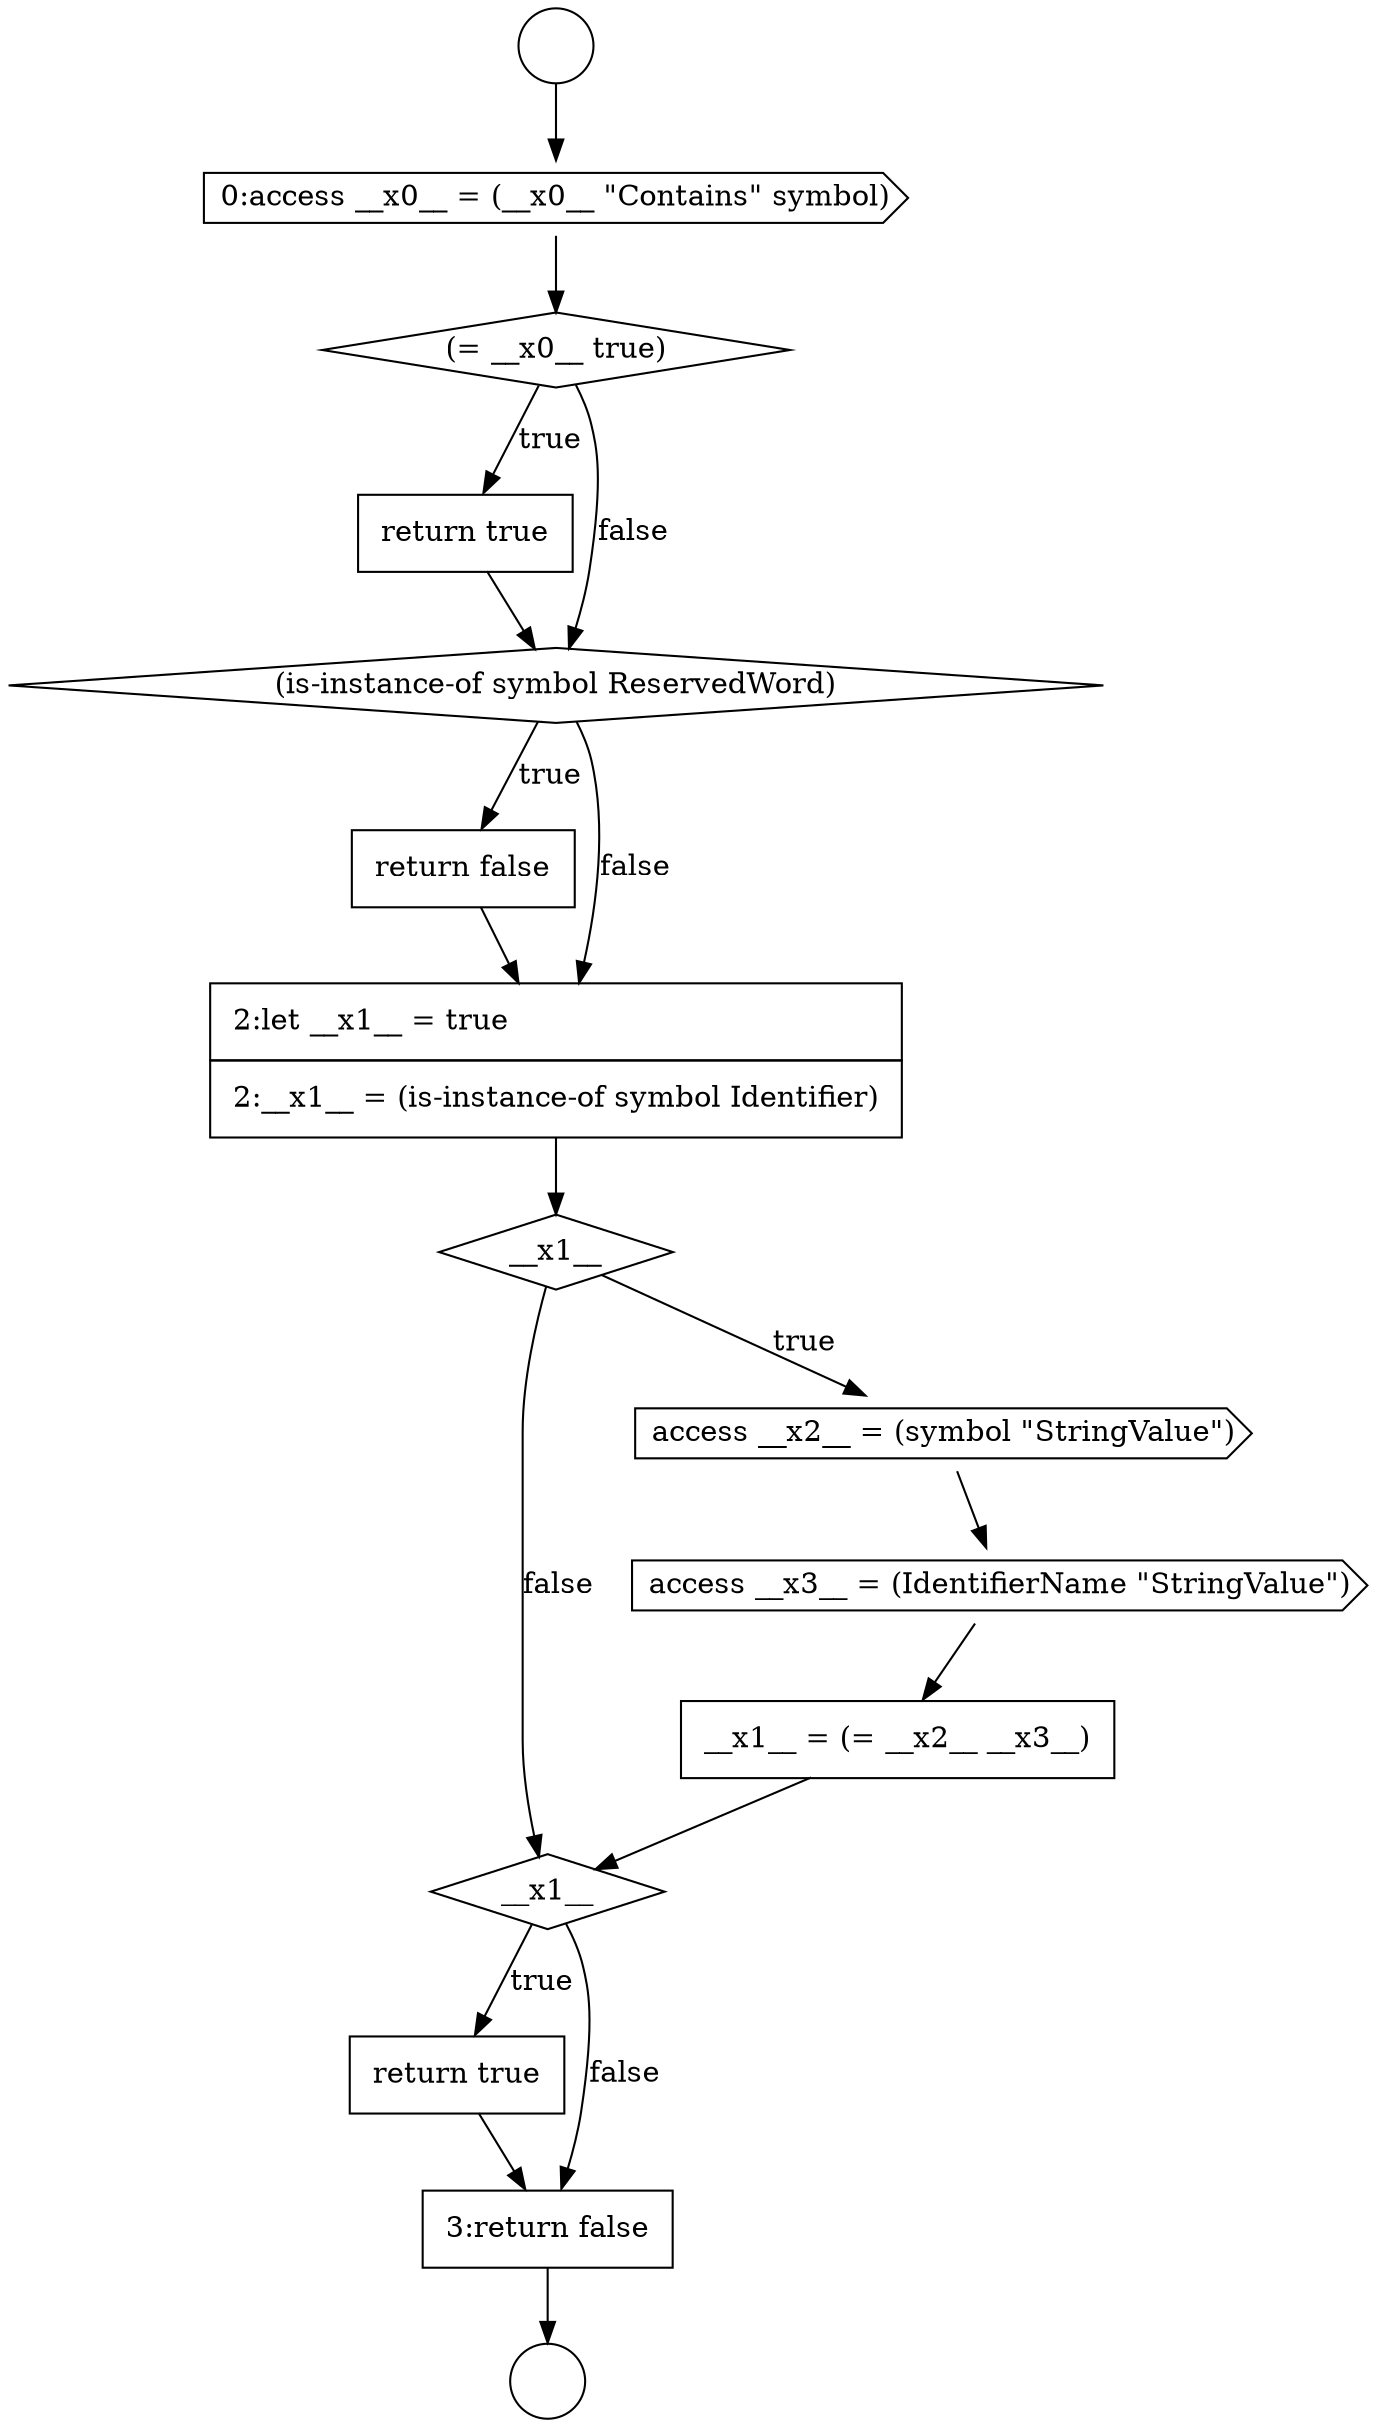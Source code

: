digraph {
  node4015 [shape=diamond, label=<<font color="black">__x1__</font>> color="black" fillcolor="white" style=filled]
  node4011 [shape=none, margin=0, label=<<font color="black">
    <table border="0" cellborder="1" cellspacing="0" cellpadding="10">
      <tr><td align="left">return true</td></tr>
    </table>
  </font>> color="black" fillcolor="white" style=filled]
  node4008 [shape=circle label=" " color="black" fillcolor="white" style=filled]
  node4018 [shape=none, margin=0, label=<<font color="black">
    <table border="0" cellborder="1" cellspacing="0" cellpadding="10">
      <tr><td align="left">__x1__ = (= __x2__ __x3__)</td></tr>
    </table>
  </font>> color="black" fillcolor="white" style=filled]
  node4012 [shape=diamond, label=<<font color="black">(is-instance-of symbol ReservedWord)</font>> color="black" fillcolor="white" style=filled]
  node4017 [shape=cds, label=<<font color="black">access __x3__ = (IdentifierName &quot;StringValue&quot;)</font>> color="black" fillcolor="white" style=filled]
  node4009 [shape=cds, label=<<font color="black">0:access __x0__ = (__x0__ &quot;Contains&quot; symbol)</font>> color="black" fillcolor="white" style=filled]
  node4013 [shape=none, margin=0, label=<<font color="black">
    <table border="0" cellborder="1" cellspacing="0" cellpadding="10">
      <tr><td align="left">return false</td></tr>
    </table>
  </font>> color="black" fillcolor="white" style=filled]
  node4020 [shape=none, margin=0, label=<<font color="black">
    <table border="0" cellborder="1" cellspacing="0" cellpadding="10">
      <tr><td align="left">return true</td></tr>
    </table>
  </font>> color="black" fillcolor="white" style=filled]
  node4010 [shape=diamond, label=<<font color="black">(= __x0__ true)</font>> color="black" fillcolor="white" style=filled]
  node4014 [shape=none, margin=0, label=<<font color="black">
    <table border="0" cellborder="1" cellspacing="0" cellpadding="10">
      <tr><td align="left">2:let __x1__ = true</td></tr>
      <tr><td align="left">2:__x1__ = (is-instance-of symbol Identifier)</td></tr>
    </table>
  </font>> color="black" fillcolor="white" style=filled]
  node4007 [shape=circle label=" " color="black" fillcolor="white" style=filled]
  node4019 [shape=diamond, label=<<font color="black">__x1__</font>> color="black" fillcolor="white" style=filled]
  node4016 [shape=cds, label=<<font color="black">access __x2__ = (symbol &quot;StringValue&quot;)</font>> color="black" fillcolor="white" style=filled]
  node4021 [shape=none, margin=0, label=<<font color="black">
    <table border="0" cellborder="1" cellspacing="0" cellpadding="10">
      <tr><td align="left">3:return false</td></tr>
    </table>
  </font>> color="black" fillcolor="white" style=filled]
  node4014 -> node4015 [ color="black"]
  node4017 -> node4018 [ color="black"]
  node4018 -> node4019 [ color="black"]
  node4019 -> node4020 [label=<<font color="black">true</font>> color="black"]
  node4019 -> node4021 [label=<<font color="black">false</font>> color="black"]
  node4007 -> node4009 [ color="black"]
  node4020 -> node4021 [ color="black"]
  node4010 -> node4011 [label=<<font color="black">true</font>> color="black"]
  node4010 -> node4012 [label=<<font color="black">false</font>> color="black"]
  node4012 -> node4013 [label=<<font color="black">true</font>> color="black"]
  node4012 -> node4014 [label=<<font color="black">false</font>> color="black"]
  node4009 -> node4010 [ color="black"]
  node4021 -> node4008 [ color="black"]
  node4013 -> node4014 [ color="black"]
  node4011 -> node4012 [ color="black"]
  node4016 -> node4017 [ color="black"]
  node4015 -> node4016 [label=<<font color="black">true</font>> color="black"]
  node4015 -> node4019 [label=<<font color="black">false</font>> color="black"]
}
